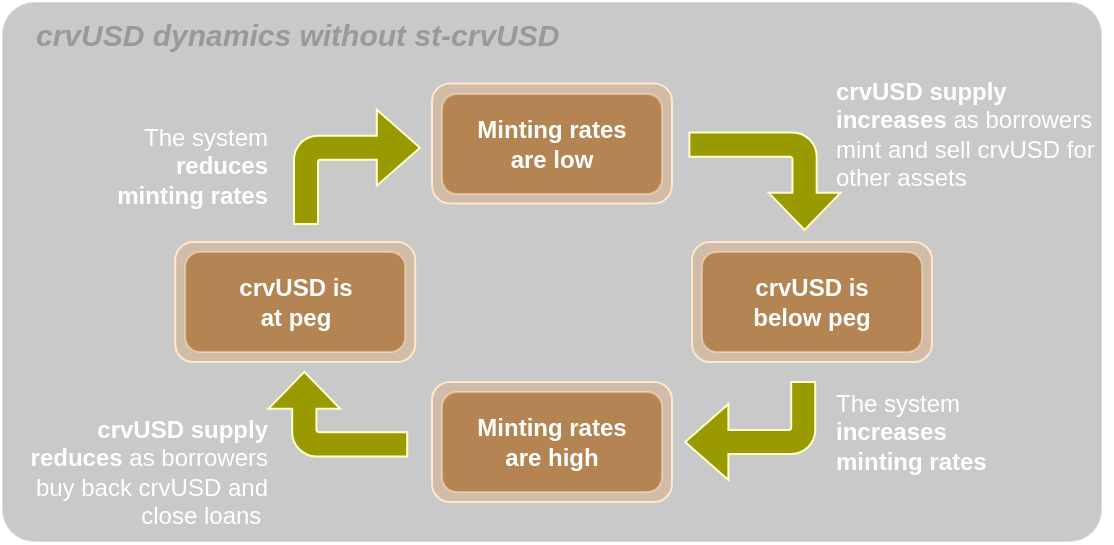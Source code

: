 <mxfile version="21.6.5" type="device">
  <diagram name="Page-1" id="bgyYiAvPLvNy4FUmHqp5">
    <mxGraphModel dx="650" dy="2401" grid="1" gridSize="10" guides="1" tooltips="1" connect="0" arrows="0" fold="1" page="1" pageScale="1" pageWidth="1060" pageHeight="2000" math="0" shadow="0">
      <root>
        <mxCell id="0" />
        <mxCell id="1" parent="0" />
        <mxCell id="_Hki0LezCygjLe85w0sc-22" value="" style="rounded=1;whiteSpace=wrap;html=1;arcSize=6;opacity=30;fillColor=#4D4D4D;strokeColor=#FFFFFF;" parent="1" vertex="1">
          <mxGeometry x="185" y="-310" width="550" height="270" as="geometry" />
        </mxCell>
        <mxCell id="_Hki0LezCygjLe85w0sc-1" value="" style="rounded=1;whiteSpace=wrap;html=1;strokeWidth=1;fillColor=#D1BDA7;fontStyle=1;strokeColor=#FFE6CC;" parent="1" vertex="1">
          <mxGeometry x="400" y="-269.3" width="120" height="60" as="geometry" />
        </mxCell>
        <mxCell id="_Hki0LezCygjLe85w0sc-2" value="" style="rounded=1;whiteSpace=wrap;html=1;strokeWidth=1;fillColor=#D1BDA7;fontStyle=1;strokeColor=#FFE6CC;" parent="1" vertex="1">
          <mxGeometry x="400" y="-120" width="120" height="60" as="geometry" />
        </mxCell>
        <mxCell id="_Hki0LezCygjLe85w0sc-4" value="" style="rounded=1;whiteSpace=wrap;html=1;strokeWidth=1;fillColor=#D1BDA7;fontStyle=1;strokeColor=#FFE6CC;" parent="1" vertex="1">
          <mxGeometry x="530" y="-190" width="120" height="60" as="geometry" />
        </mxCell>
        <mxCell id="_Hki0LezCygjLe85w0sc-5" value="" style="rounded=1;whiteSpace=wrap;html=1;strokeWidth=1;fillColor=#D1BDA7;fontStyle=1;strokeColor=#FFE6CC;" parent="1" vertex="1">
          <mxGeometry x="271.6" y="-190" width="120" height="60" as="geometry" />
        </mxCell>
        <mxCell id="_Hki0LezCygjLe85w0sc-12" value="" style="html=1;shadow=0;dashed=0;align=center;verticalAlign=middle;shape=mxgraph.arrows2.bendArrow;dy=6.06;dx=18.51;notch=0;arrowHead=35.89;rounded=1;rotation=90;fillColor=#999900;fontColor=default;strokeColor=#FFFFCC;" parent="1" vertex="1">
          <mxGeometry x="542.13" y="-258.17" width="48.68" height="75.53" as="geometry" />
        </mxCell>
        <mxCell id="_Hki0LezCygjLe85w0sc-14" value="" style="html=1;shadow=0;dashed=0;align=center;verticalAlign=middle;shape=mxgraph.arrows2.bendArrow;dy=6;dx=21.6;notch=0;arrowHead=38;rounded=1;rotation=-180;fillColor=#999900;fontColor=default;strokeColor=#FFFFCC;" parent="1" vertex="1">
          <mxGeometry x="526.6" y="-120" width="65" height="49" as="geometry" />
        </mxCell>
        <mxCell id="_Hki0LezCygjLe85w0sc-15" value="&lt;b style=&quot;border-color: var(--border-color); text-align: right;&quot;&gt;crvUSD supply increases&lt;/b&gt;&lt;span style=&quot;border-color: var(--border-color); text-align: right;&quot;&gt; as&lt;/span&gt;&amp;nbsp;borrowers mint and sell crvUSD for other assets" style="text;html=1;strokeColor=none;fillColor=none;align=left;verticalAlign=middle;whiteSpace=wrap;rounded=0;fontColor=#FFFFFF;" parent="1" vertex="1">
          <mxGeometry x="600" y="-279.3" width="140" height="70" as="geometry" />
        </mxCell>
        <mxCell id="_Hki0LezCygjLe85w0sc-16" value="The system &lt;b&gt;increases minting rates&lt;/b&gt;" style="text;html=1;strokeColor=none;fillColor=none;align=left;verticalAlign=middle;whiteSpace=wrap;rounded=0;fontColor=#FFFFFF;" parent="1" vertex="1">
          <mxGeometry x="600" y="-130" width="80" height="70" as="geometry" />
        </mxCell>
        <mxCell id="_Hki0LezCygjLe85w0sc-17" value="&lt;b&gt;crvUSD supply reduces &lt;/b&gt;as&amp;nbsp;borrowers buy back crvUSD and close loans&amp;nbsp;" style="text;html=1;strokeColor=none;fillColor=none;align=right;verticalAlign=middle;whiteSpace=wrap;rounded=0;fontColor=#FFFFFF;" parent="1" vertex="1">
          <mxGeometry x="190" y="-110" width="130" height="70" as="geometry" />
        </mxCell>
        <mxCell id="_Hki0LezCygjLe85w0sc-18" value="The system &lt;b&gt;reduces minting rates&lt;/b&gt;" style="text;html=1;strokeColor=none;fillColor=none;align=right;verticalAlign=middle;whiteSpace=wrap;rounded=0;fontColor=#FFFFFF;" parent="1" vertex="1">
          <mxGeometry x="240" y="-262.59" width="80" height="70" as="geometry" />
        </mxCell>
        <mxCell id="_Hki0LezCygjLe85w0sc-19" value="" style="html=1;shadow=0;dashed=0;align=center;verticalAlign=middle;shape=mxgraph.arrows2.bendArrow;dy=6.06;dx=18.51;notch=0;arrowHead=35.89;rounded=1;rotation=-90;fillColor=#999900;fontColor=default;strokeColor=#FFFFCC;" parent="1" vertex="1">
          <mxGeometry x="331.75" y="-138.63" width="42.3" height="69.38" as="geometry" />
        </mxCell>
        <mxCell id="_Hki0LezCygjLe85w0sc-20" value="" style="html=1;shadow=0;dashed=0;align=center;verticalAlign=middle;shape=mxgraph.arrows2.bendArrow;dy=6;dx=21.6;notch=0;arrowHead=38;rounded=1;rotation=0;fillColor=#999900;strokeColor=#FFFFCC;" parent="1" vertex="1">
          <mxGeometry x="331" y="-256.18" width="63" height="57.18" as="geometry" />
        </mxCell>
        <mxCell id="pAeomG1ieeV7BzEHPzUW-1" value="&lt;font&gt;crvUSD dynamics without st-crvUSD&amp;nbsp;&lt;/font&gt;" style="text;html=1;strokeColor=none;fillColor=none;align=left;verticalAlign=middle;whiteSpace=wrap;rounded=0;fontStyle=3;fontSize=15;fontColor=#999999;" parent="1" vertex="1">
          <mxGeometry x="200" y="-309.3" width="273.4" height="30" as="geometry" />
        </mxCell>
        <mxCell id="pAeomG1ieeV7BzEHPzUW-2" value="&lt;b&gt;Minting rates&lt;br style=&quot;border-color: var(--border-color);&quot;&gt;are low&lt;/b&gt;" style="rounded=1;whiteSpace=wrap;html=1;fillColor=#994C00;strokeColor=#FFE6CC;opacity=50;fontColor=#FFFFFF;" parent="1" vertex="1">
          <mxGeometry x="405" y="-264" width="110" height="50" as="geometry" />
        </mxCell>
        <mxCell id="pAeomG1ieeV7BzEHPzUW-3" value="&lt;b&gt;crvUSD is&lt;br&gt;below peg&lt;/b&gt;" style="rounded=1;whiteSpace=wrap;html=1;fillColor=#994C00;strokeColor=#FFE6CC;opacity=50;fontColor=#FFFFFF;" parent="1" vertex="1">
          <mxGeometry x="535" y="-185" width="110" height="50" as="geometry" />
        </mxCell>
        <mxCell id="pAeomG1ieeV7BzEHPzUW-5" value="&lt;span&gt;Minting rates&lt;br&gt;&lt;/span&gt;are high" style="rounded=1;whiteSpace=wrap;html=1;fillColor=#994C00;strokeColor=#FFE6CC;opacity=50;fontColor=#FFFFFF;fontStyle=1" parent="1" vertex="1">
          <mxGeometry x="405" y="-115" width="110" height="50" as="geometry" />
        </mxCell>
        <mxCell id="pAeomG1ieeV7BzEHPzUW-6" value="&lt;b&gt;crvUSD is&lt;br&gt;at peg&lt;/b&gt;" style="rounded=1;whiteSpace=wrap;html=1;fillColor=#994C00;strokeColor=#FFE6CC;opacity=50;fontColor=#FFFFFF;" parent="1" vertex="1">
          <mxGeometry x="276.6" y="-185" width="110" height="50" as="geometry" />
        </mxCell>
      </root>
    </mxGraphModel>
  </diagram>
</mxfile>
